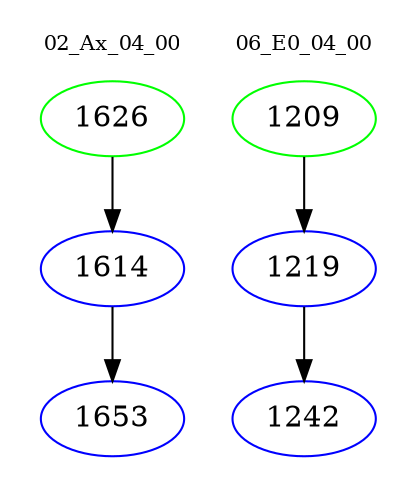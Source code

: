 digraph{
subgraph cluster_0 {
color = white
label = "02_Ax_04_00";
fontsize=10;
T0_1626 [label="1626", color="green"]
T0_1626 -> T0_1614 [color="black"]
T0_1614 [label="1614", color="blue"]
T0_1614 -> T0_1653 [color="black"]
T0_1653 [label="1653", color="blue"]
}
subgraph cluster_1 {
color = white
label = "06_E0_04_00";
fontsize=10;
T1_1209 [label="1209", color="green"]
T1_1209 -> T1_1219 [color="black"]
T1_1219 [label="1219", color="blue"]
T1_1219 -> T1_1242 [color="black"]
T1_1242 [label="1242", color="blue"]
}
}
